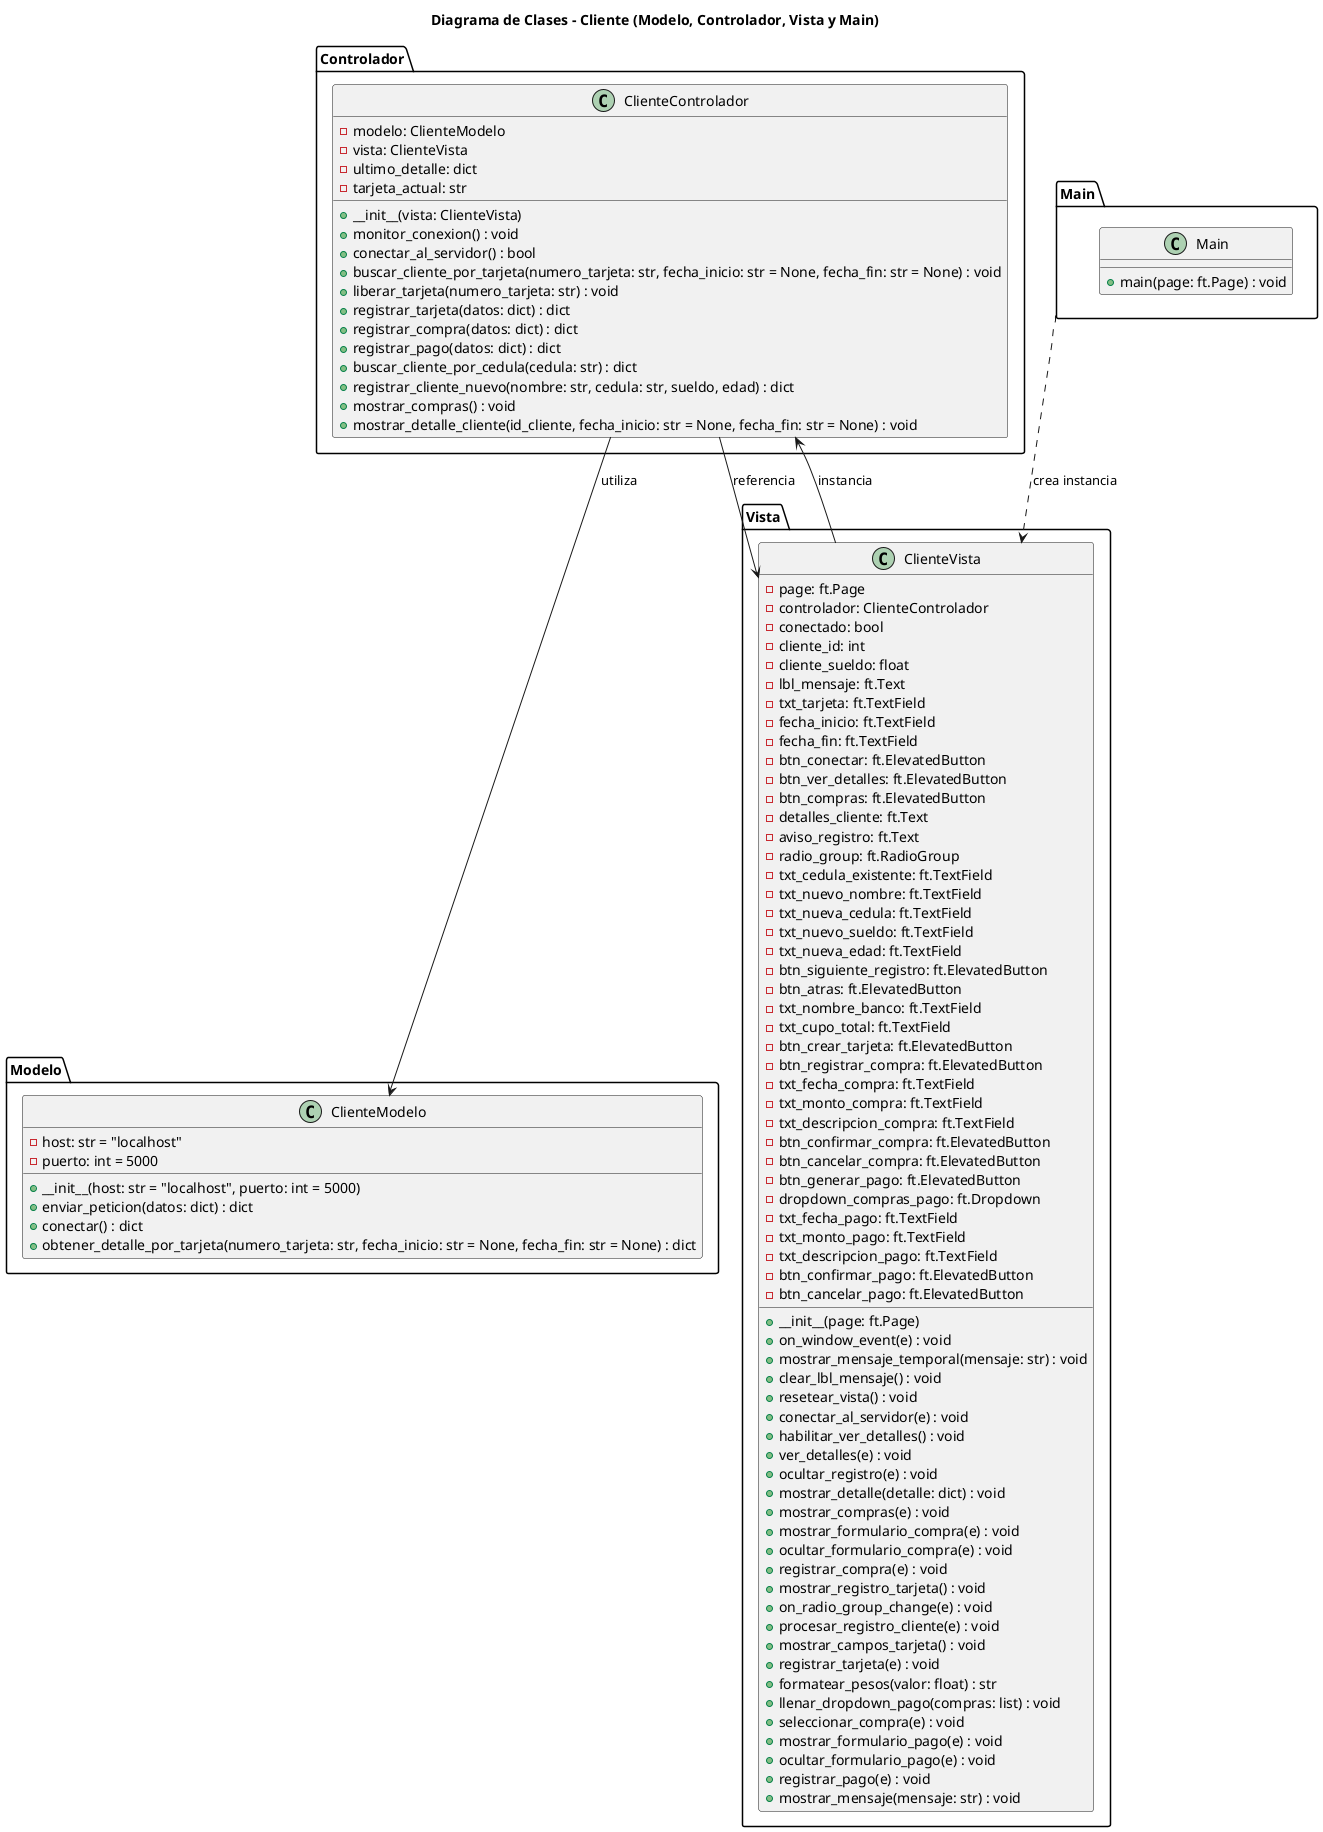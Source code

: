 @startuml
title Diagrama de Clases - Cliente (Modelo, Controlador, Vista y Main)

package "Modelo" {
  class ClienteModelo {
    - host: str = "localhost"
    - puerto: int = 5000
    + __init__(host: str = "localhost", puerto: int = 5000)
    + enviar_peticion(datos: dict) : dict
    + conectar() : dict
    + obtener_detalle_por_tarjeta(numero_tarjeta: str, fecha_inicio: str = None, fecha_fin: str = None) : dict
  }
}

package "Controlador" {
  class ClienteControlador {
    - modelo: ClienteModelo
    - vista: ClienteVista
    - ultimo_detalle: dict
    - tarjeta_actual: str
    + __init__(vista: ClienteVista)
    + monitor_conexion() : void
    + conectar_al_servidor() : bool
    + buscar_cliente_por_tarjeta(numero_tarjeta: str, fecha_inicio: str = None, fecha_fin: str = None) : void
    + liberar_tarjeta(numero_tarjeta: str) : void
    + registrar_tarjeta(datos: dict) : dict
    + registrar_compra(datos: dict) : dict
    + registrar_pago(datos: dict) : dict
    + buscar_cliente_por_cedula(cedula: str) : dict
    + registrar_cliente_nuevo(nombre: str, cedula: str, sueldo, edad) : dict
    + mostrar_compras() : void
    + mostrar_detalle_cliente(id_cliente, fecha_inicio: str = None, fecha_fin: str = None) : void
  }
}

package "Vista" {
  class ClienteVista {
    - page: ft.Page
    - controlador: ClienteControlador
    - conectado: bool
    - cliente_id: int
    - cliente_sueldo: float
    - lbl_mensaje: ft.Text
    - txt_tarjeta: ft.TextField
    - fecha_inicio: ft.TextField
    - fecha_fin: ft.TextField
    - btn_conectar: ft.ElevatedButton
    - btn_ver_detalles: ft.ElevatedButton
    - btn_compras: ft.ElevatedButton
    - detalles_cliente: ft.Text
    - aviso_registro: ft.Text
    - radio_group: ft.RadioGroup
    - txt_cedula_existente: ft.TextField
    - txt_nuevo_nombre: ft.TextField
    - txt_nueva_cedula: ft.TextField
    - txt_nuevo_sueldo: ft.TextField
    - txt_nueva_edad: ft.TextField
    - btn_siguiente_registro: ft.ElevatedButton
    - btn_atras: ft.ElevatedButton
    - txt_nombre_banco: ft.TextField
    - txt_cupo_total: ft.TextField
    - btn_crear_tarjeta: ft.ElevatedButton
    - btn_registrar_compra: ft.ElevatedButton
    - txt_fecha_compra: ft.TextField
    - txt_monto_compra: ft.TextField
    - txt_descripcion_compra: ft.TextField
    - btn_confirmar_compra: ft.ElevatedButton
    - btn_cancelar_compra: ft.ElevatedButton
    - btn_generar_pago: ft.ElevatedButton
    - dropdown_compras_pago: ft.Dropdown
    - txt_fecha_pago: ft.TextField
    - txt_monto_pago: ft.TextField
    - txt_descripcion_pago: ft.TextField
    - btn_confirmar_pago: ft.ElevatedButton
    - btn_cancelar_pago: ft.ElevatedButton
    + __init__(page: ft.Page)
    + on_window_event(e) : void
    + mostrar_mensaje_temporal(mensaje: str) : void
    + clear_lbl_mensaje() : void
    + resetear_vista() : void
    + conectar_al_servidor(e) : void
    + habilitar_ver_detalles() : void
    + ver_detalles(e) : void
    + ocultar_registro(e) : void
    + mostrar_detalle(detalle: dict) : void
    + mostrar_compras(e) : void
    + mostrar_formulario_compra(e) : void
    + ocultar_formulario_compra(e) : void
    + registrar_compra(e) : void
    + mostrar_registro_tarjeta() : void
    + on_radio_group_change(e) : void
    + procesar_registro_cliente(e) : void
    + mostrar_campos_tarjeta() : void
    + registrar_tarjeta(e) : void
    + formatear_pesos(valor: float) : str
    + llenar_dropdown_pago(compras: list) : void
    + seleccionar_compra(e) : void
    + mostrar_formulario_pago(e) : void
    + ocultar_formulario_pago(e) : void
    + registrar_pago(e) : void
    + mostrar_mensaje(mensaje: str) : void
  }
}

package "Main" {
  class Main {
    + main(page: ft.Page) : void
  }
}

' Relaciones entre los componentes
ClienteControlador --> ClienteModelo : utiliza
ClienteVista --> ClienteControlador : instancia
ClienteControlador --> ClienteVista : referencia
Main ..> ClienteVista : crea instancia

@enduml

